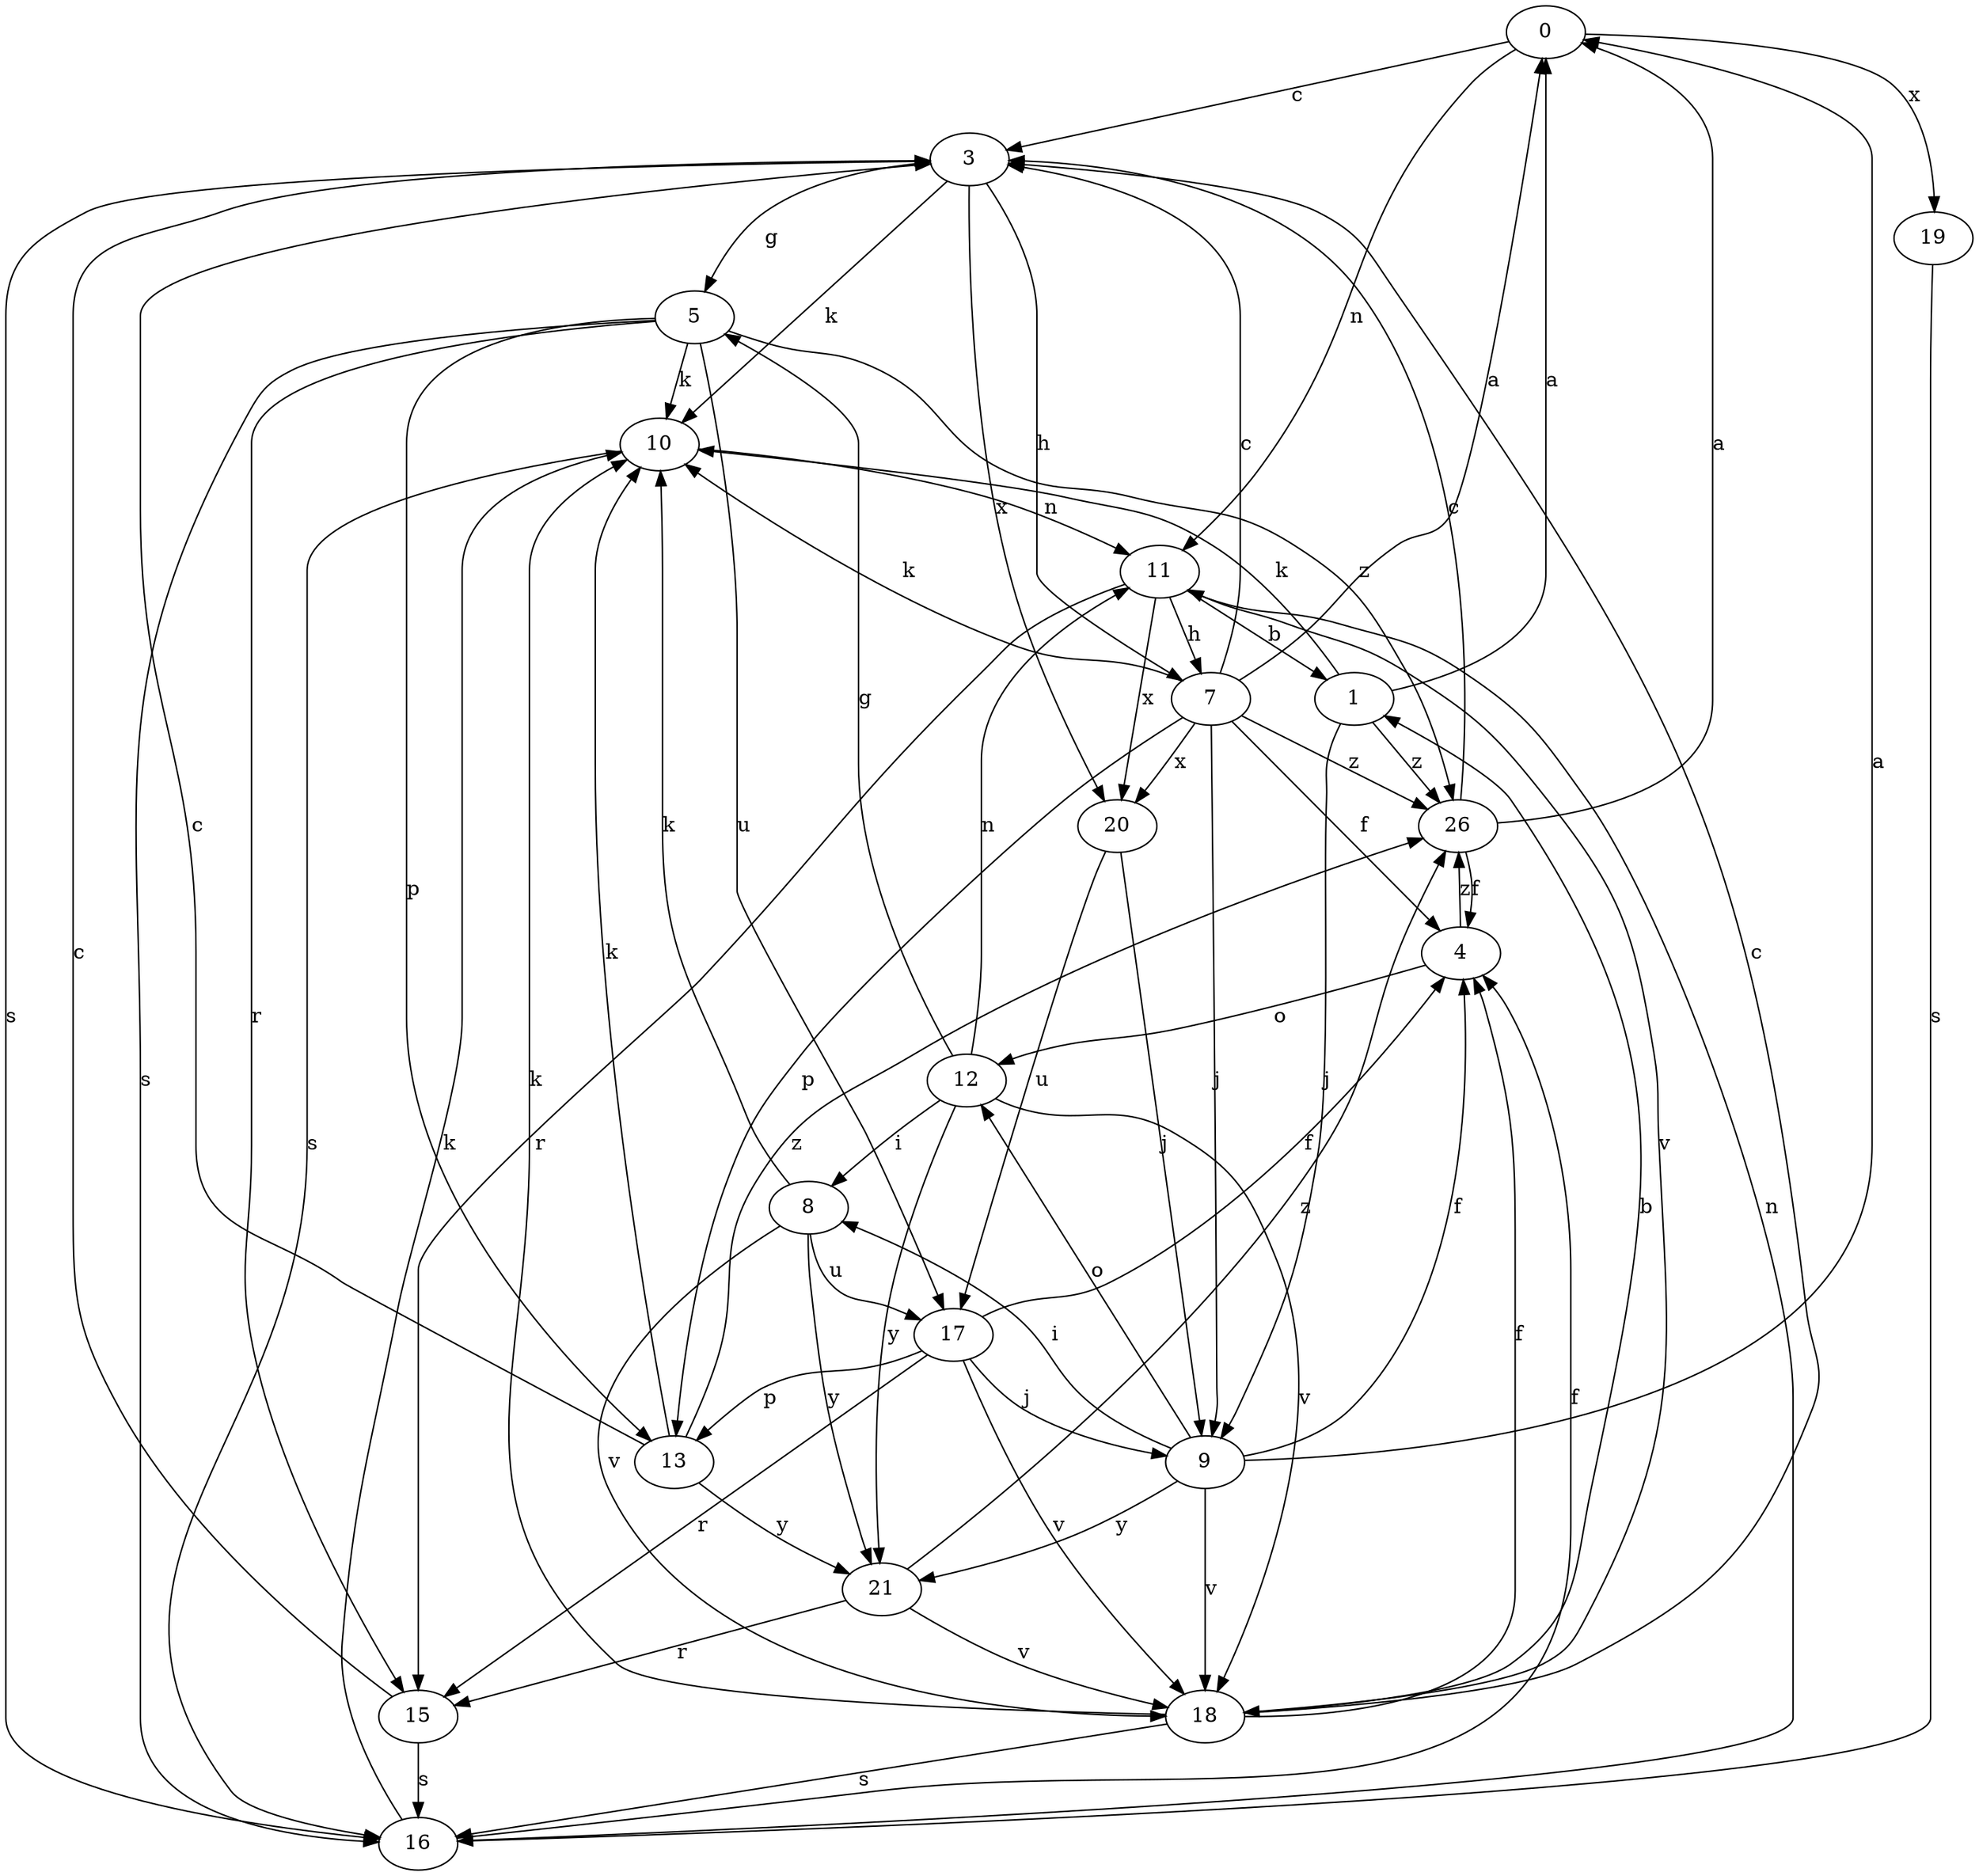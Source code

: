 strict digraph  {
0;
1;
3;
4;
5;
7;
8;
9;
10;
11;
12;
13;
15;
16;
17;
18;
19;
20;
21;
26;
0 -> 3  [label=c];
0 -> 11  [label=n];
0 -> 19  [label=x];
1 -> 0  [label=a];
1 -> 9  [label=j];
1 -> 10  [label=k];
1 -> 26  [label=z];
3 -> 5  [label=g];
3 -> 7  [label=h];
3 -> 10  [label=k];
3 -> 16  [label=s];
3 -> 20  [label=x];
4 -> 12  [label=o];
4 -> 26  [label=z];
5 -> 10  [label=k];
5 -> 13  [label=p];
5 -> 15  [label=r];
5 -> 16  [label=s];
5 -> 17  [label=u];
5 -> 26  [label=z];
7 -> 0  [label=a];
7 -> 3  [label=c];
7 -> 4  [label=f];
7 -> 9  [label=j];
7 -> 10  [label=k];
7 -> 13  [label=p];
7 -> 20  [label=x];
7 -> 26  [label=z];
8 -> 10  [label=k];
8 -> 17  [label=u];
8 -> 18  [label=v];
8 -> 21  [label=y];
9 -> 0  [label=a];
9 -> 4  [label=f];
9 -> 8  [label=i];
9 -> 12  [label=o];
9 -> 18  [label=v];
9 -> 21  [label=y];
10 -> 11  [label=n];
10 -> 16  [label=s];
11 -> 1  [label=b];
11 -> 7  [label=h];
11 -> 15  [label=r];
11 -> 18  [label=v];
11 -> 20  [label=x];
12 -> 5  [label=g];
12 -> 8  [label=i];
12 -> 11  [label=n];
12 -> 18  [label=v];
12 -> 21  [label=y];
13 -> 3  [label=c];
13 -> 10  [label=k];
13 -> 21  [label=y];
13 -> 26  [label=z];
15 -> 3  [label=c];
15 -> 16  [label=s];
16 -> 4  [label=f];
16 -> 10  [label=k];
16 -> 11  [label=n];
17 -> 4  [label=f];
17 -> 9  [label=j];
17 -> 13  [label=p];
17 -> 15  [label=r];
17 -> 18  [label=v];
18 -> 1  [label=b];
18 -> 3  [label=c];
18 -> 4  [label=f];
18 -> 10  [label=k];
18 -> 16  [label=s];
19 -> 16  [label=s];
20 -> 9  [label=j];
20 -> 17  [label=u];
21 -> 15  [label=r];
21 -> 18  [label=v];
21 -> 26  [label=z];
26 -> 0  [label=a];
26 -> 3  [label=c];
26 -> 4  [label=f];
}
